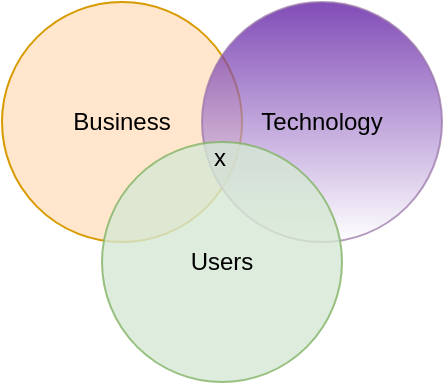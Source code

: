 <mxfile version="10.6.7" type="github"><diagram id="VMfol8OG0fr4fw2mploE" name="Page-1"><mxGraphModel dx="754" dy="467" grid="1" gridSize="10" guides="1" tooltips="1" connect="1" arrows="1" fold="1" page="1" pageScale="1" pageWidth="850" pageHeight="1100" math="0" shadow="0"><root><mxCell id="0"/><mxCell id="1" parent="0"/><mxCell id="rh6DzMe_vnUy0mxHxlM8-1" value="Business" style="ellipse;whiteSpace=wrap;html=1;aspect=fixed;fillColor=#ffe6cc;strokeColor=#d79b00;" parent="1" vertex="1"><mxGeometry x="210" y="80" width="120" height="120" as="geometry"/></mxCell><mxCell id="rh6DzMe_vnUy0mxHxlM8-2" value="Technology" style="ellipse;whiteSpace=wrap;html=1;aspect=fixed;fillColor=#4C0099;strokeColor=#9673a6;opacity=70;gradientColor=#ffffff;" parent="1" vertex="1"><mxGeometry x="310" y="80" width="120" height="120" as="geometry"/></mxCell><mxCell id="rh6DzMe_vnUy0mxHxlM8-3" value="Users" style="ellipse;whiteSpace=wrap;html=1;aspect=fixed;fillColor=#d5e8d4;strokeColor=#82b366;opacity=80;" parent="1" vertex="1"><mxGeometry x="260" y="150" width="120" height="120" as="geometry"/></mxCell><mxCell id="KpLsXtOaUqzDfvP1T7sz-1" value="x" style="text;html=1;strokeColor=none;fillColor=none;align=center;verticalAlign=middle;whiteSpace=wrap;rounded=0;" vertex="1" parent="1"><mxGeometry x="299" y="148" width="40" height="20" as="geometry"/></mxCell></root></mxGraphModel></diagram></mxfile>